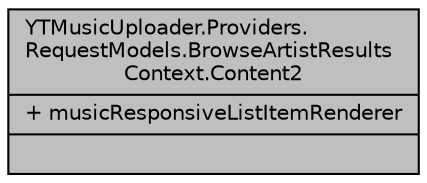 digraph "YTMusicUploader.Providers.RequestModels.BrowseArtistResultsContext.Content2"
{
 // LATEX_PDF_SIZE
  edge [fontname="Helvetica",fontsize="10",labelfontname="Helvetica",labelfontsize="10"];
  node [fontname="Helvetica",fontsize="10",shape=record];
  Node1 [label="{YTMusicUploader.Providers.\lRequestModels.BrowseArtistResults\lContext.Content2\n|+ musicResponsiveListItemRenderer\l|}",height=0.2,width=0.4,color="black", fillcolor="grey75", style="filled", fontcolor="black",tooltip=" "];
}
